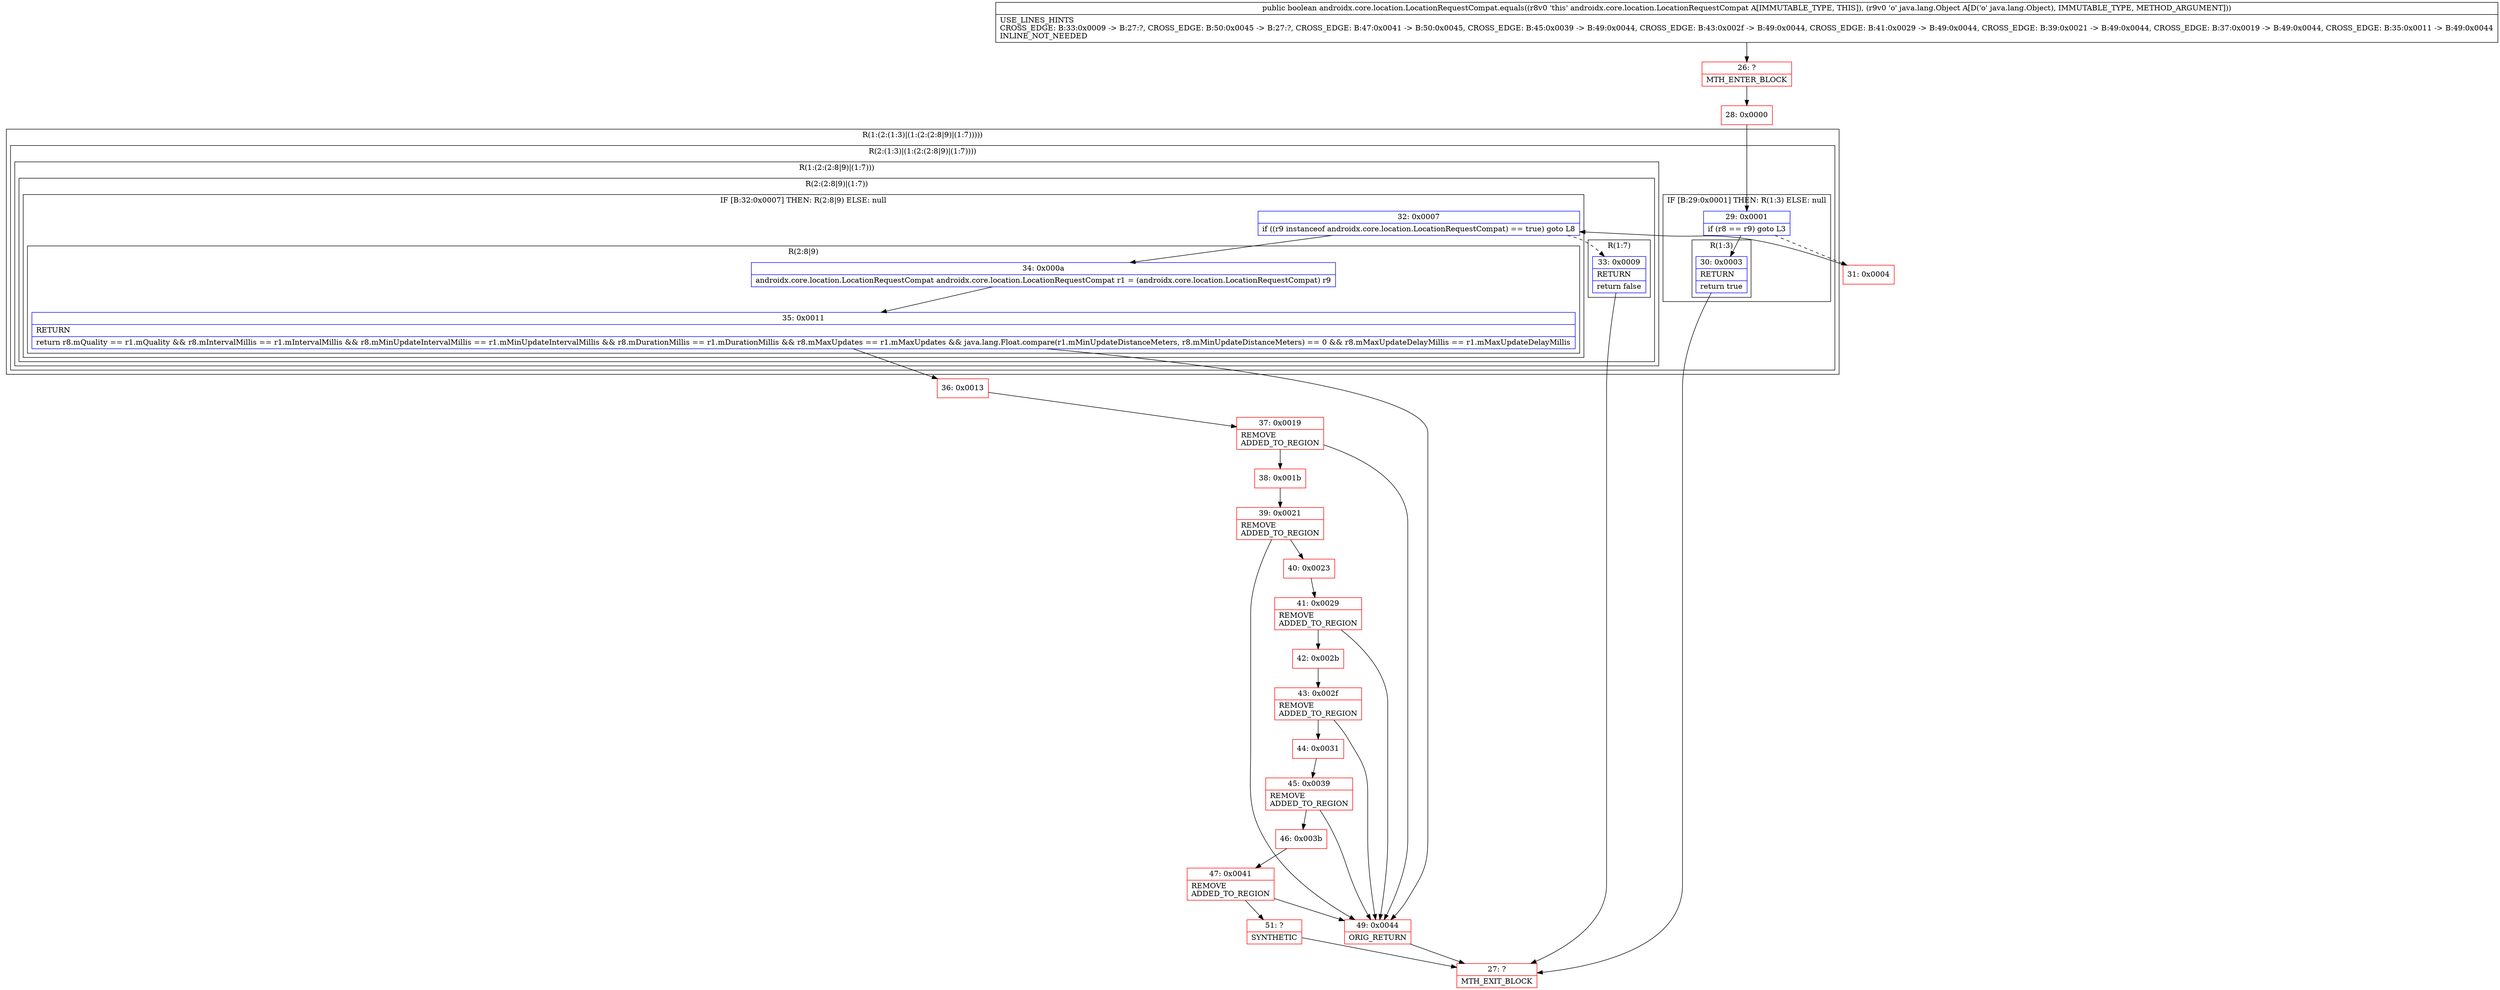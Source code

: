 digraph "CFG forandroidx.core.location.LocationRequestCompat.equals(Ljava\/lang\/Object;)Z" {
subgraph cluster_Region_1326635323 {
label = "R(1:(2:(1:3)|(1:(2:(2:8|9)|(1:7)))))";
node [shape=record,color=blue];
subgraph cluster_Region_300867244 {
label = "R(2:(1:3)|(1:(2:(2:8|9)|(1:7))))";
node [shape=record,color=blue];
subgraph cluster_IfRegion_60201858 {
label = "IF [B:29:0x0001] THEN: R(1:3) ELSE: null";
node [shape=record,color=blue];
Node_29 [shape=record,label="{29\:\ 0x0001|if (r8 == r9) goto L3\l}"];
subgraph cluster_Region_2095606868 {
label = "R(1:3)";
node [shape=record,color=blue];
Node_30 [shape=record,label="{30\:\ 0x0003|RETURN\l|return true\l}"];
}
}
subgraph cluster_Region_627747315 {
label = "R(1:(2:(2:8|9)|(1:7)))";
node [shape=record,color=blue];
subgraph cluster_Region_1117132876 {
label = "R(2:(2:8|9)|(1:7))";
node [shape=record,color=blue];
subgraph cluster_IfRegion_1970000151 {
label = "IF [B:32:0x0007] THEN: R(2:8|9) ELSE: null";
node [shape=record,color=blue];
Node_32 [shape=record,label="{32\:\ 0x0007|if ((r9 instanceof androidx.core.location.LocationRequestCompat) == true) goto L8\l}"];
subgraph cluster_Region_1687044708 {
label = "R(2:8|9)";
node [shape=record,color=blue];
Node_34 [shape=record,label="{34\:\ 0x000a|androidx.core.location.LocationRequestCompat androidx.core.location.LocationRequestCompat r1 = (androidx.core.location.LocationRequestCompat) r9\l}"];
Node_35 [shape=record,label="{35\:\ 0x0011|RETURN\l|return r8.mQuality == r1.mQuality && r8.mIntervalMillis == r1.mIntervalMillis && r8.mMinUpdateIntervalMillis == r1.mMinUpdateIntervalMillis && r8.mDurationMillis == r1.mDurationMillis && r8.mMaxUpdates == r1.mMaxUpdates && java.lang.Float.compare(r1.mMinUpdateDistanceMeters, r8.mMinUpdateDistanceMeters) == 0 && r8.mMaxUpdateDelayMillis == r1.mMaxUpdateDelayMillis\l}"];
}
}
subgraph cluster_Region_1247709474 {
label = "R(1:7)";
node [shape=record,color=blue];
Node_33 [shape=record,label="{33\:\ 0x0009|RETURN\l|return false\l}"];
}
}
}
}
}
Node_26 [shape=record,color=red,label="{26\:\ ?|MTH_ENTER_BLOCK\l}"];
Node_28 [shape=record,color=red,label="{28\:\ 0x0000}"];
Node_27 [shape=record,color=red,label="{27\:\ ?|MTH_EXIT_BLOCK\l}"];
Node_31 [shape=record,color=red,label="{31\:\ 0x0004}"];
Node_36 [shape=record,color=red,label="{36\:\ 0x0013}"];
Node_37 [shape=record,color=red,label="{37\:\ 0x0019|REMOVE\lADDED_TO_REGION\l}"];
Node_38 [shape=record,color=red,label="{38\:\ 0x001b}"];
Node_39 [shape=record,color=red,label="{39\:\ 0x0021|REMOVE\lADDED_TO_REGION\l}"];
Node_40 [shape=record,color=red,label="{40\:\ 0x0023}"];
Node_41 [shape=record,color=red,label="{41\:\ 0x0029|REMOVE\lADDED_TO_REGION\l}"];
Node_42 [shape=record,color=red,label="{42\:\ 0x002b}"];
Node_43 [shape=record,color=red,label="{43\:\ 0x002f|REMOVE\lADDED_TO_REGION\l}"];
Node_44 [shape=record,color=red,label="{44\:\ 0x0031}"];
Node_45 [shape=record,color=red,label="{45\:\ 0x0039|REMOVE\lADDED_TO_REGION\l}"];
Node_46 [shape=record,color=red,label="{46\:\ 0x003b}"];
Node_47 [shape=record,color=red,label="{47\:\ 0x0041|REMOVE\lADDED_TO_REGION\l}"];
Node_51 [shape=record,color=red,label="{51\:\ ?|SYNTHETIC\l}"];
Node_49 [shape=record,color=red,label="{49\:\ 0x0044|ORIG_RETURN\l}"];
MethodNode[shape=record,label="{public boolean androidx.core.location.LocationRequestCompat.equals((r8v0 'this' androidx.core.location.LocationRequestCompat A[IMMUTABLE_TYPE, THIS]), (r9v0 'o' java.lang.Object A[D('o' java.lang.Object), IMMUTABLE_TYPE, METHOD_ARGUMENT]))  | USE_LINES_HINTS\lCROSS_EDGE: B:33:0x0009 \-\> B:27:?, CROSS_EDGE: B:50:0x0045 \-\> B:27:?, CROSS_EDGE: B:47:0x0041 \-\> B:50:0x0045, CROSS_EDGE: B:45:0x0039 \-\> B:49:0x0044, CROSS_EDGE: B:43:0x002f \-\> B:49:0x0044, CROSS_EDGE: B:41:0x0029 \-\> B:49:0x0044, CROSS_EDGE: B:39:0x0021 \-\> B:49:0x0044, CROSS_EDGE: B:37:0x0019 \-\> B:49:0x0044, CROSS_EDGE: B:35:0x0011 \-\> B:49:0x0044\lINLINE_NOT_NEEDED\l}"];
MethodNode -> Node_26;Node_29 -> Node_30;
Node_29 -> Node_31[style=dashed];
Node_30 -> Node_27;
Node_32 -> Node_33[style=dashed];
Node_32 -> Node_34;
Node_34 -> Node_35;
Node_35 -> Node_36;
Node_35 -> Node_49;
Node_33 -> Node_27;
Node_26 -> Node_28;
Node_28 -> Node_29;
Node_31 -> Node_32;
Node_36 -> Node_37;
Node_37 -> Node_38;
Node_37 -> Node_49;
Node_38 -> Node_39;
Node_39 -> Node_40;
Node_39 -> Node_49;
Node_40 -> Node_41;
Node_41 -> Node_42;
Node_41 -> Node_49;
Node_42 -> Node_43;
Node_43 -> Node_44;
Node_43 -> Node_49;
Node_44 -> Node_45;
Node_45 -> Node_46;
Node_45 -> Node_49;
Node_46 -> Node_47;
Node_47 -> Node_49;
Node_47 -> Node_51;
Node_51 -> Node_27;
Node_49 -> Node_27;
}

